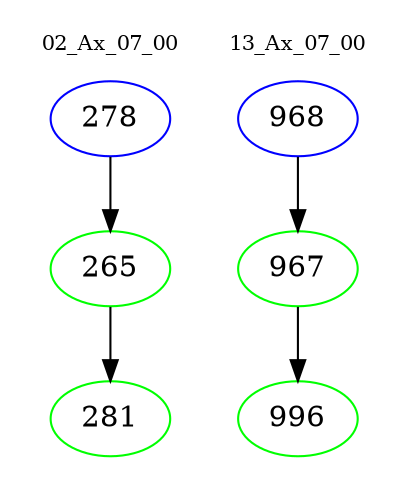 digraph{
subgraph cluster_0 {
color = white
label = "02_Ax_07_00";
fontsize=10;
T0_278 [label="278", color="blue"]
T0_278 -> T0_265 [color="black"]
T0_265 [label="265", color="green"]
T0_265 -> T0_281 [color="black"]
T0_281 [label="281", color="green"]
}
subgraph cluster_1 {
color = white
label = "13_Ax_07_00";
fontsize=10;
T1_968 [label="968", color="blue"]
T1_968 -> T1_967 [color="black"]
T1_967 [label="967", color="green"]
T1_967 -> T1_996 [color="black"]
T1_996 [label="996", color="green"]
}
}
